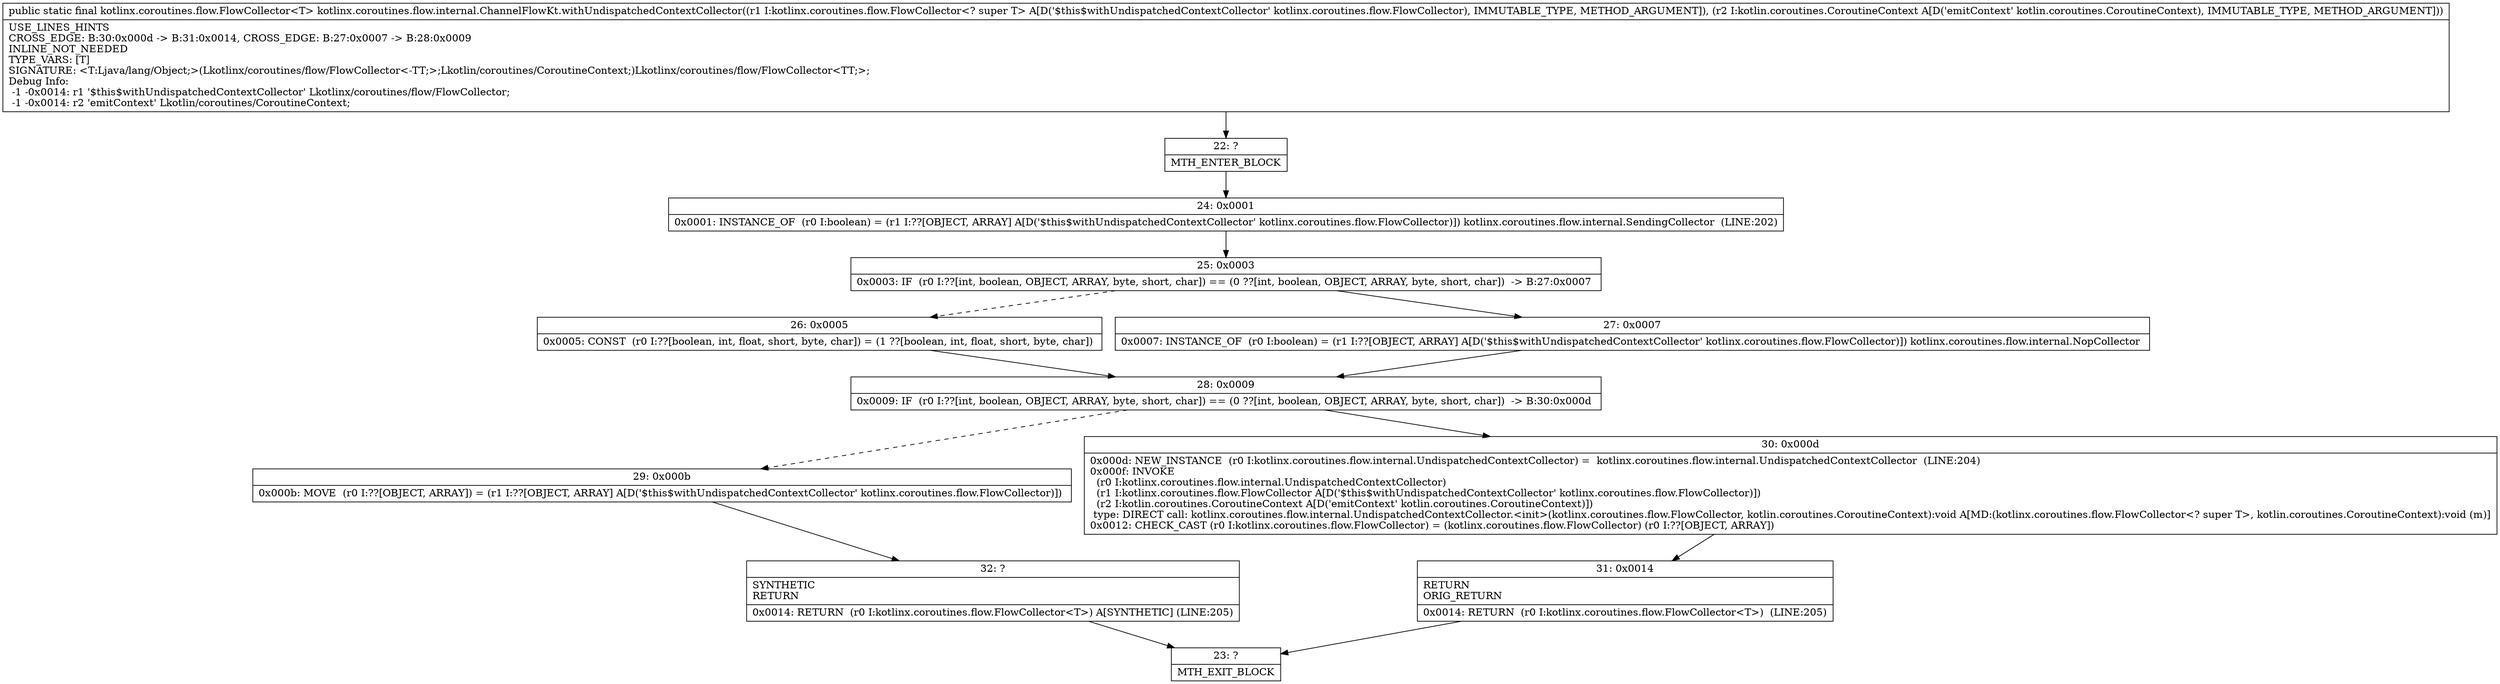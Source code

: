 digraph "CFG forkotlinx.coroutines.flow.internal.ChannelFlowKt.withUndispatchedContextCollector(Lkotlinx\/coroutines\/flow\/FlowCollector;Lkotlin\/coroutines\/CoroutineContext;)Lkotlinx\/coroutines\/flow\/FlowCollector;" {
Node_22 [shape=record,label="{22\:\ ?|MTH_ENTER_BLOCK\l}"];
Node_24 [shape=record,label="{24\:\ 0x0001|0x0001: INSTANCE_OF  (r0 I:boolean) = (r1 I:??[OBJECT, ARRAY] A[D('$this$withUndispatchedContextCollector' kotlinx.coroutines.flow.FlowCollector)]) kotlinx.coroutines.flow.internal.SendingCollector  (LINE:202)\l}"];
Node_25 [shape=record,label="{25\:\ 0x0003|0x0003: IF  (r0 I:??[int, boolean, OBJECT, ARRAY, byte, short, char]) == (0 ??[int, boolean, OBJECT, ARRAY, byte, short, char])  \-\> B:27:0x0007 \l}"];
Node_26 [shape=record,label="{26\:\ 0x0005|0x0005: CONST  (r0 I:??[boolean, int, float, short, byte, char]) = (1 ??[boolean, int, float, short, byte, char]) \l}"];
Node_28 [shape=record,label="{28\:\ 0x0009|0x0009: IF  (r0 I:??[int, boolean, OBJECT, ARRAY, byte, short, char]) == (0 ??[int, boolean, OBJECT, ARRAY, byte, short, char])  \-\> B:30:0x000d \l}"];
Node_29 [shape=record,label="{29\:\ 0x000b|0x000b: MOVE  (r0 I:??[OBJECT, ARRAY]) = (r1 I:??[OBJECT, ARRAY] A[D('$this$withUndispatchedContextCollector' kotlinx.coroutines.flow.FlowCollector)]) \l}"];
Node_32 [shape=record,label="{32\:\ ?|SYNTHETIC\lRETURN\l|0x0014: RETURN  (r0 I:kotlinx.coroutines.flow.FlowCollector\<T\>) A[SYNTHETIC] (LINE:205)\l}"];
Node_23 [shape=record,label="{23\:\ ?|MTH_EXIT_BLOCK\l}"];
Node_30 [shape=record,label="{30\:\ 0x000d|0x000d: NEW_INSTANCE  (r0 I:kotlinx.coroutines.flow.internal.UndispatchedContextCollector) =  kotlinx.coroutines.flow.internal.UndispatchedContextCollector  (LINE:204)\l0x000f: INVOKE  \l  (r0 I:kotlinx.coroutines.flow.internal.UndispatchedContextCollector)\l  (r1 I:kotlinx.coroutines.flow.FlowCollector A[D('$this$withUndispatchedContextCollector' kotlinx.coroutines.flow.FlowCollector)])\l  (r2 I:kotlin.coroutines.CoroutineContext A[D('emitContext' kotlin.coroutines.CoroutineContext)])\l type: DIRECT call: kotlinx.coroutines.flow.internal.UndispatchedContextCollector.\<init\>(kotlinx.coroutines.flow.FlowCollector, kotlin.coroutines.CoroutineContext):void A[MD:(kotlinx.coroutines.flow.FlowCollector\<? super T\>, kotlin.coroutines.CoroutineContext):void (m)]\l0x0012: CHECK_CAST (r0 I:kotlinx.coroutines.flow.FlowCollector) = (kotlinx.coroutines.flow.FlowCollector) (r0 I:??[OBJECT, ARRAY]) \l}"];
Node_31 [shape=record,label="{31\:\ 0x0014|RETURN\lORIG_RETURN\l|0x0014: RETURN  (r0 I:kotlinx.coroutines.flow.FlowCollector\<T\>)  (LINE:205)\l}"];
Node_27 [shape=record,label="{27\:\ 0x0007|0x0007: INSTANCE_OF  (r0 I:boolean) = (r1 I:??[OBJECT, ARRAY] A[D('$this$withUndispatchedContextCollector' kotlinx.coroutines.flow.FlowCollector)]) kotlinx.coroutines.flow.internal.NopCollector \l}"];
MethodNode[shape=record,label="{public static final kotlinx.coroutines.flow.FlowCollector\<T\> kotlinx.coroutines.flow.internal.ChannelFlowKt.withUndispatchedContextCollector((r1 I:kotlinx.coroutines.flow.FlowCollector\<? super T\> A[D('$this$withUndispatchedContextCollector' kotlinx.coroutines.flow.FlowCollector), IMMUTABLE_TYPE, METHOD_ARGUMENT]), (r2 I:kotlin.coroutines.CoroutineContext A[D('emitContext' kotlin.coroutines.CoroutineContext), IMMUTABLE_TYPE, METHOD_ARGUMENT]))  | USE_LINES_HINTS\lCROSS_EDGE: B:30:0x000d \-\> B:31:0x0014, CROSS_EDGE: B:27:0x0007 \-\> B:28:0x0009\lINLINE_NOT_NEEDED\lTYPE_VARS: [T]\lSIGNATURE: \<T:Ljava\/lang\/Object;\>(Lkotlinx\/coroutines\/flow\/FlowCollector\<\-TT;\>;Lkotlin\/coroutines\/CoroutineContext;)Lkotlinx\/coroutines\/flow\/FlowCollector\<TT;\>;\lDebug Info:\l  \-1 \-0x0014: r1 '$this$withUndispatchedContextCollector' Lkotlinx\/coroutines\/flow\/FlowCollector;\l  \-1 \-0x0014: r2 'emitContext' Lkotlin\/coroutines\/CoroutineContext;\l}"];
MethodNode -> Node_22;Node_22 -> Node_24;
Node_24 -> Node_25;
Node_25 -> Node_26[style=dashed];
Node_25 -> Node_27;
Node_26 -> Node_28;
Node_28 -> Node_29[style=dashed];
Node_28 -> Node_30;
Node_29 -> Node_32;
Node_32 -> Node_23;
Node_30 -> Node_31;
Node_31 -> Node_23;
Node_27 -> Node_28;
}

